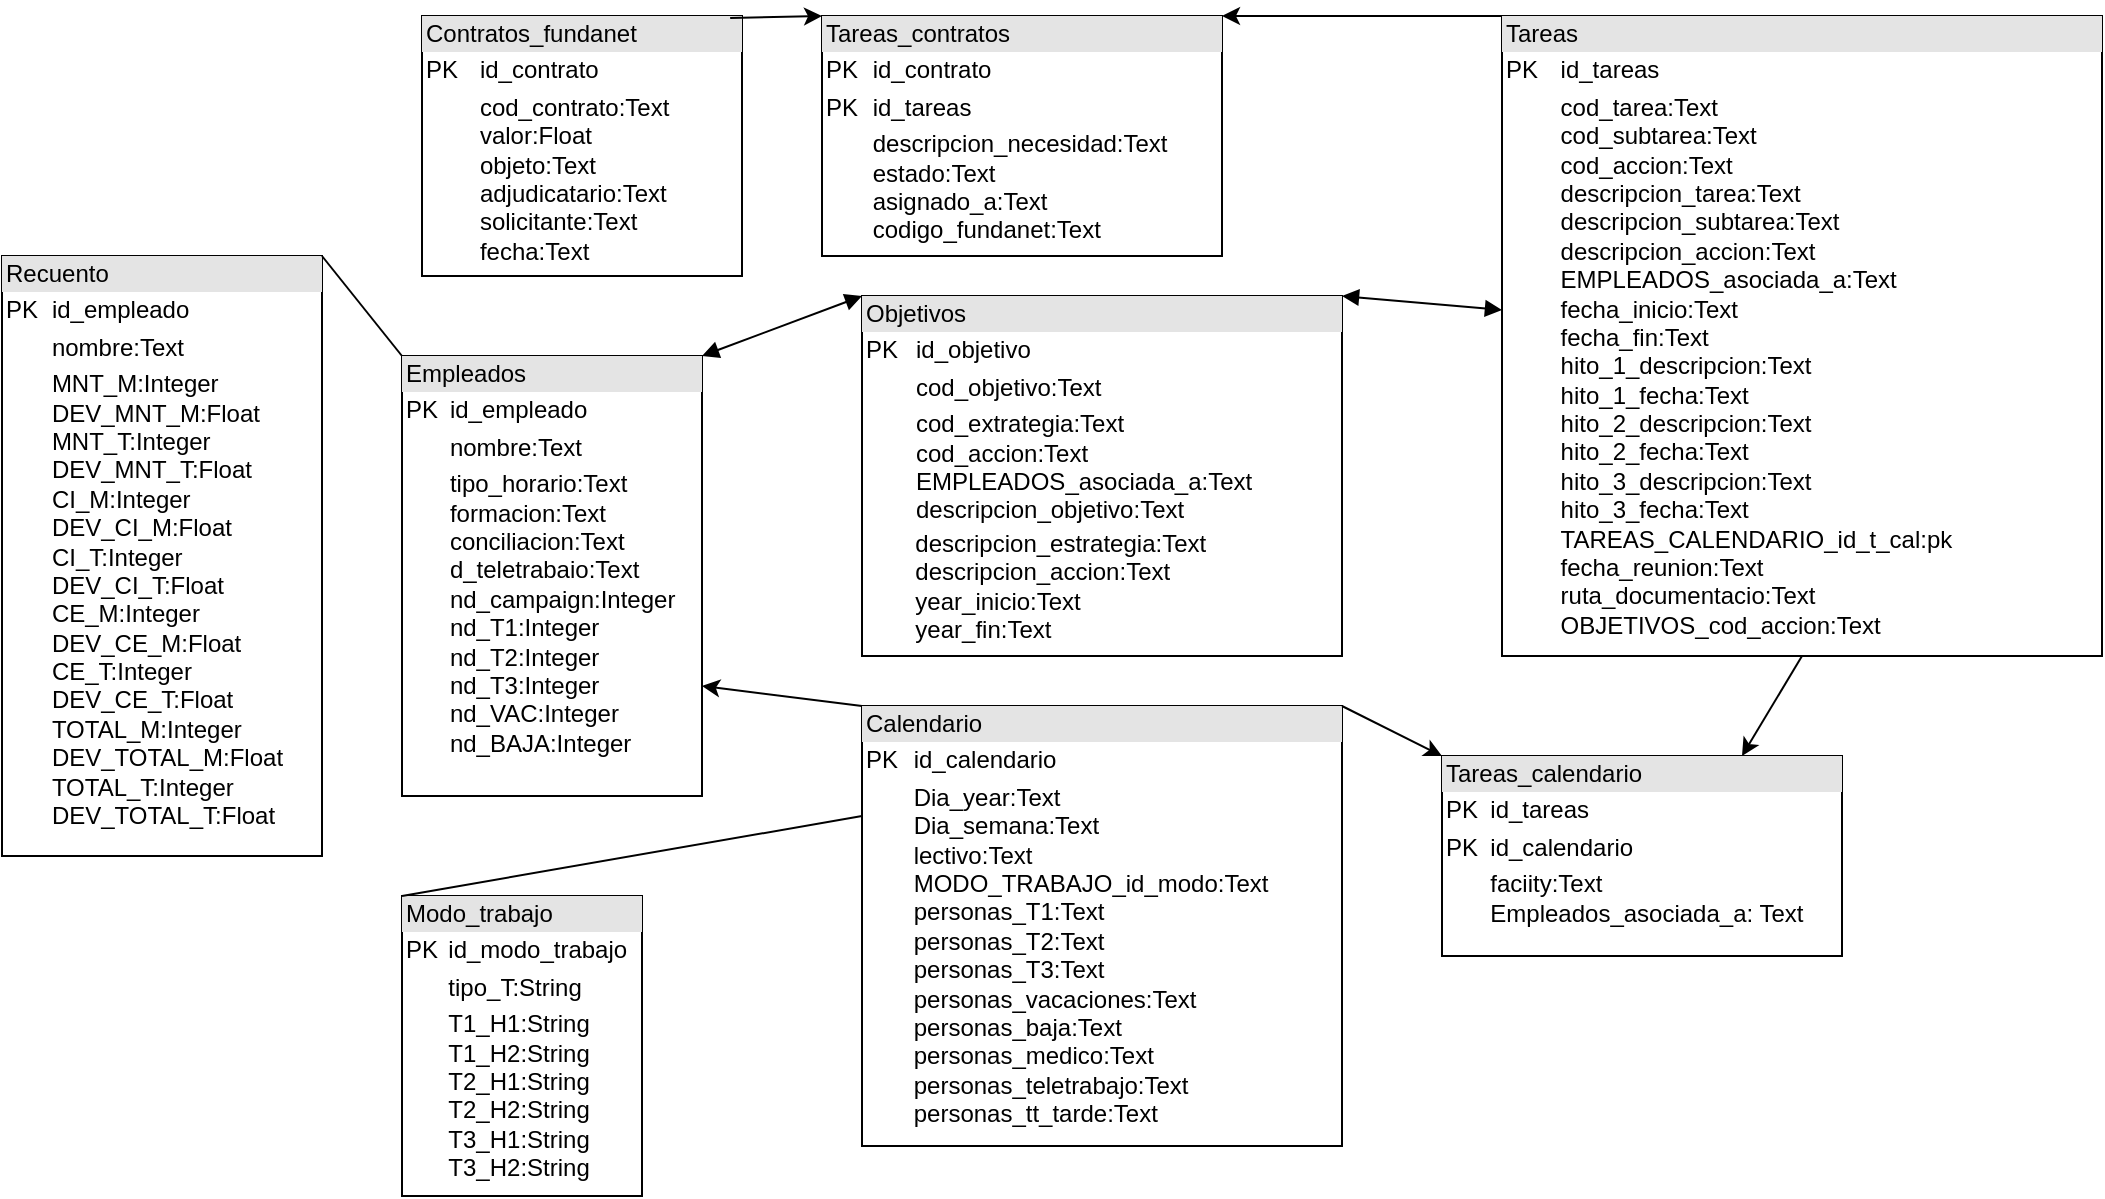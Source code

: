 <mxfile version="24.9.0">
  <diagram id="C5RBs43oDa-KdzZeNtuy" name="Page-1">
    <mxGraphModel dx="2261" dy="818" grid="1" gridSize="10" guides="1" tooltips="1" connect="1" arrows="1" fold="1" page="1" pageScale="1" pageWidth="827" pageHeight="1169" math="0" shadow="0">
      <root>
        <mxCell id="WIyWlLk6GJQsqaUBKTNV-0" />
        <mxCell id="WIyWlLk6GJQsqaUBKTNV-1" parent="WIyWlLk6GJQsqaUBKTNV-0" />
        <mxCell id="LEdJLnmrez61ZvDzVdh0-3" value="&lt;div style=&quot;box-sizing:border-box;width:100%;background:#e4e4e4;padding:2px;&quot;&gt;Objetivos&lt;/div&gt;&lt;table style=&quot;width:100%;font-size:1em;&quot; cellpadding=&quot;2&quot; cellspacing=&quot;0&quot;&gt;&lt;tbody&gt;&lt;tr&gt;&lt;td&gt;PK&lt;/td&gt;&lt;td&gt;id_objetivo&lt;/td&gt;&lt;/tr&gt;&lt;tr&gt;&lt;td&gt;&lt;br&gt;&lt;/td&gt;&lt;td&gt;cod_objetivo:Text&lt;/td&gt;&lt;/tr&gt;&lt;tr&gt;&lt;td&gt;&lt;/td&gt;&lt;td&gt;cod_extrategia:Text&lt;br&gt;cod_accion:Text&lt;br&gt;EMPLEADOS_asociada_a:Text&lt;br&gt;descripcion_objetivo:Text&lt;/td&gt;&lt;/tr&gt;&lt;/tbody&gt;&lt;/table&gt;&lt;span style=&quot;background-color: initial;&quot;&gt;&amp;nbsp; &amp;nbsp; &amp;nbsp; &amp;nbsp; descripcion_estrategia:Text&lt;/span&gt;&lt;div&gt;&lt;span style=&quot;white-space: pre;&quot;&gt;&#x9;&lt;/span&gt;descripcion_accion:Text&lt;/div&gt;&lt;div&gt;&lt;span style=&quot;white-space: pre;&quot;&gt;&#x9;&lt;/span&gt;year_inicio:Text&lt;/div&gt;&lt;div&gt;&amp;nbsp; &amp;nbsp; &amp;nbsp; &amp;nbsp; year_fin:Text&lt;/div&gt;&lt;div&gt;&lt;br&gt;&lt;div&gt;&lt;br&gt;&lt;/div&gt;&lt;/div&gt;" style="verticalAlign=top;align=left;overflow=fill;html=1;whiteSpace=wrap;" vertex="1" parent="WIyWlLk6GJQsqaUBKTNV-1">
          <mxGeometry x="-90" y="160" width="240" height="180" as="geometry" />
        </mxCell>
        <mxCell id="LEdJLnmrez61ZvDzVdh0-8" value="&lt;div style=&quot;box-sizing:border-box;width:100%;background:#e4e4e4;padding:2px;&quot;&gt;Empleados&lt;/div&gt;&lt;table style=&quot;width:100%;font-size:1em;&quot; cellpadding=&quot;2&quot; cellspacing=&quot;0&quot;&gt;&lt;tbody&gt;&lt;tr&gt;&lt;td&gt;PK&lt;/td&gt;&lt;td&gt;id_empleado&lt;/td&gt;&lt;/tr&gt;&lt;tr&gt;&lt;td&gt;&lt;br&gt;&lt;/td&gt;&lt;td&gt;nombre:Text&lt;/td&gt;&lt;/tr&gt;&lt;tr&gt;&lt;td&gt;&lt;/td&gt;&lt;td&gt;tipo_horario:Text&amp;nbsp;&lt;br&gt;formacion:Text&lt;br&gt;conciliacion:Text&lt;br&gt;d_teletrabaio:Text&lt;br&gt;nd_campaign:Integer&lt;br&gt;nd_T1:Integer&lt;br&gt;nd_T2:Integer&lt;br&gt;nd_T3:Integer&lt;br&gt;nd_VAC:Integer&lt;br&gt;nd_BAJA:Integer&lt;br&gt;&lt;br&gt;&lt;br&gt;&lt;/td&gt;&lt;/tr&gt;&lt;/tbody&gt;&lt;/table&gt;&lt;div&gt;&lt;div&gt;&lt;br&gt;&lt;/div&gt;&lt;/div&gt;" style="verticalAlign=top;align=left;overflow=fill;html=1;whiteSpace=wrap;" vertex="1" parent="WIyWlLk6GJQsqaUBKTNV-1">
          <mxGeometry x="-320" y="190" width="150" height="220" as="geometry" />
        </mxCell>
        <mxCell id="LEdJLnmrez61ZvDzVdh0-9" value="" style="endArrow=block;startArrow=block;endFill=1;startFill=1;html=1;rounded=0;exitX=1;exitY=0;exitDx=0;exitDy=0;entryX=0;entryY=0;entryDx=0;entryDy=0;" edge="1" parent="WIyWlLk6GJQsqaUBKTNV-1" source="LEdJLnmrez61ZvDzVdh0-8" target="LEdJLnmrez61ZvDzVdh0-3">
          <mxGeometry width="160" relative="1" as="geometry">
            <mxPoint x="330" y="340" as="sourcePoint" />
            <mxPoint x="490" y="340" as="targetPoint" />
          </mxGeometry>
        </mxCell>
        <mxCell id="LEdJLnmrez61ZvDzVdh0-12" value="&lt;div style=&quot;box-sizing:border-box;width:100%;background:#e4e4e4;padding:2px;&quot;&gt;Tareas_contratos&lt;/div&gt;&lt;table style=&quot;width:100%;font-size:1em;&quot; cellpadding=&quot;2&quot; cellspacing=&quot;0&quot;&gt;&lt;tbody&gt;&lt;tr&gt;&lt;td&gt;PK&lt;/td&gt;&lt;td&gt;id_contrato&lt;/td&gt;&lt;/tr&gt;&lt;tr&gt;&lt;td&gt;PK&lt;/td&gt;&lt;td&gt;id_tareas&lt;/td&gt;&lt;/tr&gt;&lt;tr&gt;&lt;td&gt;&lt;/td&gt;&lt;td&gt;descripcion_necesidad:Text&lt;br&gt;estado:Text&lt;br&gt;asignado_a:Text&lt;br&gt;codigo_fundanet:Text&lt;/td&gt;&lt;/tr&gt;&lt;/tbody&gt;&lt;/table&gt;&lt;br&gt;&lt;div&gt;&lt;div&gt;&lt;br&gt;&lt;/div&gt;&lt;/div&gt;" style="verticalAlign=top;align=left;overflow=fill;html=1;whiteSpace=wrap;" vertex="1" parent="WIyWlLk6GJQsqaUBKTNV-1">
          <mxGeometry x="-110" y="20" width="200" height="120" as="geometry" />
        </mxCell>
        <mxCell id="LEdJLnmrez61ZvDzVdh0-13" value="&lt;div style=&quot;box-sizing:border-box;width:100%;background:#e4e4e4;padding:2px;&quot;&gt;Contratos_fundanet&lt;/div&gt;&lt;table style=&quot;width:100%;font-size:1em;&quot; cellpadding=&quot;2&quot; cellspacing=&quot;0&quot;&gt;&lt;tbody&gt;&lt;tr&gt;&lt;td&gt;PK&lt;/td&gt;&lt;td&gt;id_contrato&lt;/td&gt;&lt;/tr&gt;&lt;tr&gt;&lt;td&gt;&lt;br&gt;&lt;/td&gt;&lt;td&gt;cod_contrato:Text&lt;br&gt;valor:Float&lt;br&gt;objeto:Text&lt;br&gt;adjudicatario:Text&lt;br&gt;solicitante:Text&lt;br&gt;fecha:Text&lt;/td&gt;&lt;/tr&gt;&lt;/tbody&gt;&lt;/table&gt;&lt;br&gt;&lt;div&gt;&lt;div&gt;&lt;br&gt;&lt;/div&gt;&lt;/div&gt;" style="verticalAlign=top;align=left;overflow=fill;html=1;whiteSpace=wrap;" vertex="1" parent="WIyWlLk6GJQsqaUBKTNV-1">
          <mxGeometry x="-310" y="20" width="160" height="130" as="geometry" />
        </mxCell>
        <mxCell id="LEdJLnmrez61ZvDzVdh0-14" value="&lt;div style=&quot;box-sizing:border-box;width:100%;background:#e4e4e4;padding:2px;&quot;&gt;Tareas&lt;/div&gt;&lt;table style=&quot;width:100%;font-size:1em;&quot; cellpadding=&quot;2&quot; cellspacing=&quot;0&quot;&gt;&lt;tbody&gt;&lt;tr&gt;&lt;td&gt;PK&lt;/td&gt;&lt;td&gt;id_tareas&lt;/td&gt;&lt;/tr&gt;&lt;tr&gt;&lt;td&gt;&lt;br&gt;&lt;/td&gt;&lt;td&gt;cod_tarea:Text&lt;br&gt;cod_subtarea:Text&lt;br&gt;cod_accion:Text&lt;br&gt;descripcion_tarea:Text&lt;br&gt;descripcion_subtarea:Text&lt;br&gt;descripcion_accion:Text&lt;br&gt;EMPLEADOS_asociada_a:Text&lt;br&gt;fecha_inicio:Text&lt;br&gt;fecha_fin:Text&lt;br&gt;hito_1_descripcion:Text&lt;br&gt;hito_1_fecha:Text&lt;br&gt;hito_2_descripcion:Text&lt;br&gt;hito_2_fecha:Text&lt;br&gt;hito_3_descripcion:Text&lt;br&gt;hito_3_fecha:Text&lt;br&gt;TAREAS_CALENDARIO_id_t_cal:pk&lt;br&gt;fecha_reunion:Text&lt;br&gt;ruta_documentacio:Text&lt;br&gt;OBJETIVOS_cod_accion:Text&lt;/td&gt;&lt;/tr&gt;&lt;/tbody&gt;&lt;/table&gt;&lt;div&gt;&lt;br&gt;&lt;div&gt;&lt;br&gt;&lt;/div&gt;&lt;/div&gt;" style="verticalAlign=top;align=left;overflow=fill;html=1;whiteSpace=wrap;" vertex="1" parent="WIyWlLk6GJQsqaUBKTNV-1">
          <mxGeometry x="230" y="20" width="300" height="320" as="geometry" />
        </mxCell>
        <mxCell id="LEdJLnmrez61ZvDzVdh0-20" value="" style="endArrow=block;startArrow=block;endFill=1;startFill=1;html=1;rounded=0;exitX=1;exitY=0;exitDx=0;exitDy=0;" edge="1" parent="WIyWlLk6GJQsqaUBKTNV-1" source="LEdJLnmrez61ZvDzVdh0-3" target="LEdJLnmrez61ZvDzVdh0-14">
          <mxGeometry width="160" relative="1" as="geometry">
            <mxPoint x="178" y="40" as="sourcePoint" />
            <mxPoint x="422" y="40" as="targetPoint" />
          </mxGeometry>
        </mxCell>
        <mxCell id="LEdJLnmrez61ZvDzVdh0-27" value="&lt;div style=&quot;box-sizing:border-box;width:100%;background:#e4e4e4;padding:2px;&quot;&gt;Calendario&lt;/div&gt;&lt;table style=&quot;width:100%;font-size:1em;&quot; cellpadding=&quot;2&quot; cellspacing=&quot;0&quot;&gt;&lt;tbody&gt;&lt;tr&gt;&lt;td&gt;PK&lt;/td&gt;&lt;td&gt;id_calendario&lt;/td&gt;&lt;/tr&gt;&lt;tr&gt;&lt;td&gt;&lt;br&gt;&lt;/td&gt;&lt;td&gt;Dia_year:Text&lt;br&gt;Dia_semana:Text&lt;br&gt;lectivo:Text&lt;br&gt;MODO_TRABAJO_id_modo:Text&lt;br&gt;personas_T1:Text&lt;br&gt;personas_T2:Text&lt;br&gt;personas_T3:Text&lt;br&gt;personas_vacaciones:Text&lt;br&gt;personas_baja:Text&lt;br&gt;personas_medico:Text&lt;br&gt;personas_teletrabajo:Text&lt;br&gt;personas_tt_tarde:Text&lt;/td&gt;&lt;/tr&gt;&lt;/tbody&gt;&lt;/table&gt;&lt;div&gt;&lt;div&gt;&lt;br&gt;&lt;/div&gt;&lt;/div&gt;" style="verticalAlign=top;align=left;overflow=fill;html=1;whiteSpace=wrap;" vertex="1" parent="WIyWlLk6GJQsqaUBKTNV-1">
          <mxGeometry x="-90" y="365" width="240" height="220" as="geometry" />
        </mxCell>
        <mxCell id="LEdJLnmrez61ZvDzVdh0-30" value="&lt;div style=&quot;box-sizing:border-box;width:100%;background:#e4e4e4;padding:2px;&quot;&gt;Recuento&lt;/div&gt;&lt;table style=&quot;width:100%;font-size:1em;&quot; cellpadding=&quot;2&quot; cellspacing=&quot;0&quot;&gt;&lt;tbody&gt;&lt;tr&gt;&lt;td&gt;PK&lt;/td&gt;&lt;td&gt;id_empleado&lt;/td&gt;&lt;/tr&gt;&lt;tr&gt;&lt;td&gt;&lt;br&gt;&lt;/td&gt;&lt;td&gt;nombre:Text&lt;/td&gt;&lt;/tr&gt;&lt;tr&gt;&lt;td&gt;&lt;/td&gt;&lt;td&gt;MNT_M:Integer&lt;br&gt;DEV_MNT_M:Float&lt;br&gt;MNT_T:Integer&lt;br&gt;DEV_MNT_T:Float&lt;br&gt;CI_M:Integer&lt;br&gt;DEV_CI_M:Float&lt;br&gt;CI_T:Integer&lt;br&gt;DEV_CI_T:Float&lt;br&gt;CE_M:Integer&lt;br&gt;DEV_CE_M:Float&lt;br&gt;CE_T:Integer&lt;br&gt;DEV_CE_T:Float&lt;br&gt;TOTAL_M:Integer&lt;br&gt;DEV_TOTAL_M:Float&lt;br&gt;TOTAL_T:Integer&lt;br&gt;DEV_TOTAL_T:Float&lt;br&gt;&lt;br&gt;&lt;br&gt;&lt;br&gt;&lt;/td&gt;&lt;/tr&gt;&lt;/tbody&gt;&lt;/table&gt;&lt;div&gt;&lt;div&gt;&lt;br&gt;&lt;/div&gt;&lt;/div&gt;" style="verticalAlign=top;align=left;overflow=fill;html=1;whiteSpace=wrap;" vertex="1" parent="WIyWlLk6GJQsqaUBKTNV-1">
          <mxGeometry x="-520" y="140" width="160" height="300" as="geometry" />
        </mxCell>
        <mxCell id="LEdJLnmrez61ZvDzVdh0-31" value="" style="endArrow=none;html=1;rounded=0;exitX=0;exitY=0;exitDx=0;exitDy=0;entryX=1;entryY=0;entryDx=0;entryDy=0;" edge="1" parent="WIyWlLk6GJQsqaUBKTNV-1" source="LEdJLnmrez61ZvDzVdh0-8" target="LEdJLnmrez61ZvDzVdh0-30">
          <mxGeometry width="50" height="50" relative="1" as="geometry">
            <mxPoint x="390" y="770" as="sourcePoint" />
            <mxPoint x="440" y="720" as="targetPoint" />
          </mxGeometry>
        </mxCell>
        <mxCell id="LEdJLnmrez61ZvDzVdh0-32" value="" style="endArrow=classic;html=1;rounded=0;exitX=0;exitY=0;exitDx=0;exitDy=0;entryX=1;entryY=0;entryDx=0;entryDy=0;" edge="1" parent="WIyWlLk6GJQsqaUBKTNV-1" source="LEdJLnmrez61ZvDzVdh0-14" target="LEdJLnmrez61ZvDzVdh0-12">
          <mxGeometry width="50" height="50" relative="1" as="geometry">
            <mxPoint x="390" y="370" as="sourcePoint" />
            <mxPoint x="440" y="320" as="targetPoint" />
          </mxGeometry>
        </mxCell>
        <mxCell id="LEdJLnmrez61ZvDzVdh0-33" value="" style="endArrow=classic;html=1;rounded=0;exitX=0.963;exitY=0.008;exitDx=0;exitDy=0;entryX=0;entryY=0;entryDx=0;entryDy=0;exitPerimeter=0;" edge="1" parent="WIyWlLk6GJQsqaUBKTNV-1" source="LEdJLnmrez61ZvDzVdh0-13" target="LEdJLnmrez61ZvDzVdh0-12">
          <mxGeometry width="50" height="50" relative="1" as="geometry">
            <mxPoint x="240" y="30" as="sourcePoint" />
            <mxPoint x="150" y="30" as="targetPoint" />
          </mxGeometry>
        </mxCell>
        <mxCell id="LEdJLnmrez61ZvDzVdh0-34" value="" style="endArrow=classic;html=1;rounded=0;exitX=0;exitY=0;exitDx=0;exitDy=0;entryX=1;entryY=0.75;entryDx=0;entryDy=0;" edge="1" parent="WIyWlLk6GJQsqaUBKTNV-1" source="LEdJLnmrez61ZvDzVdh0-27" target="LEdJLnmrez61ZvDzVdh0-8">
          <mxGeometry width="50" height="50" relative="1" as="geometry">
            <mxPoint x="250" y="40" as="sourcePoint" />
            <mxPoint x="160" y="40" as="targetPoint" />
          </mxGeometry>
        </mxCell>
        <mxCell id="LEdJLnmrez61ZvDzVdh0-35" value="&lt;div style=&quot;box-sizing:border-box;width:100%;background:#e4e4e4;padding:2px;&quot;&gt;Modo_trabajo&lt;/div&gt;&lt;table style=&quot;width:100%;font-size:1em;&quot; cellpadding=&quot;2&quot; cellspacing=&quot;0&quot;&gt;&lt;tbody&gt;&lt;tr&gt;&lt;td&gt;PK&lt;/td&gt;&lt;td&gt;id_modo_trabajo&lt;/td&gt;&lt;/tr&gt;&lt;tr&gt;&lt;td&gt;&lt;br&gt;&lt;/td&gt;&lt;td&gt;tipo_T:String&lt;/td&gt;&lt;/tr&gt;&lt;tr&gt;&lt;td&gt;&lt;/td&gt;&lt;td&gt;T1_H1:String&lt;br&gt;T1_H2:String&lt;br&gt;T2_H1:String&lt;br&gt;T2_H2:String&lt;br&gt;T3_H1:String&lt;br&gt;T3_H2:String&lt;br&gt;&lt;br&gt;&lt;br&gt;&lt;br&gt;&lt;/td&gt;&lt;/tr&gt;&lt;/tbody&gt;&lt;/table&gt;&lt;div&gt;&lt;div&gt;&lt;br&gt;&lt;/div&gt;&lt;/div&gt;" style="verticalAlign=top;align=left;overflow=fill;html=1;whiteSpace=wrap;" vertex="1" parent="WIyWlLk6GJQsqaUBKTNV-1">
          <mxGeometry x="-320" y="460" width="120" height="150" as="geometry" />
        </mxCell>
        <mxCell id="LEdJLnmrez61ZvDzVdh0-36" value="" style="endArrow=none;html=1;rounded=0;exitX=0;exitY=0;exitDx=0;exitDy=0;entryX=0;entryY=0.25;entryDx=0;entryDy=0;" edge="1" parent="WIyWlLk6GJQsqaUBKTNV-1" source="LEdJLnmrez61ZvDzVdh0-35" target="LEdJLnmrez61ZvDzVdh0-27">
          <mxGeometry width="50" height="50" relative="1" as="geometry">
            <mxPoint x="-220" y="270" as="sourcePoint" />
            <mxPoint x="-300" y="238" as="targetPoint" />
          </mxGeometry>
        </mxCell>
        <mxCell id="LEdJLnmrez61ZvDzVdh0-39" value="&lt;div style=&quot;box-sizing:border-box;width:100%;background:#e4e4e4;padding:2px;&quot;&gt;Tareas_calendario&lt;/div&gt;&lt;table style=&quot;width:100%;font-size:1em;&quot; cellpadding=&quot;2&quot; cellspacing=&quot;0&quot;&gt;&lt;tbody&gt;&lt;tr&gt;&lt;td&gt;PK&lt;/td&gt;&lt;td&gt;id_tareas&lt;/td&gt;&lt;/tr&gt;&lt;tr&gt;&lt;td&gt;PK&lt;/td&gt;&lt;td&gt;id_calendario&lt;/td&gt;&lt;/tr&gt;&lt;tr&gt;&lt;td&gt;&lt;/td&gt;&lt;td&gt;faciity:Text&lt;br&gt;Empleados_asociada_a: Text&lt;/td&gt;&lt;/tr&gt;&lt;/tbody&gt;&lt;/table&gt;&lt;br&gt;&lt;div&gt;&lt;div&gt;&lt;br&gt;&lt;/div&gt;&lt;/div&gt;" style="verticalAlign=top;align=left;overflow=fill;html=1;whiteSpace=wrap;" vertex="1" parent="WIyWlLk6GJQsqaUBKTNV-1">
          <mxGeometry x="200" y="390" width="200" height="100" as="geometry" />
        </mxCell>
        <mxCell id="LEdJLnmrez61ZvDzVdh0-40" value="" style="endArrow=classic;html=1;rounded=0;exitX=1;exitY=0;exitDx=0;exitDy=0;entryX=0;entryY=0;entryDx=0;entryDy=0;" edge="1" parent="WIyWlLk6GJQsqaUBKTNV-1" source="LEdJLnmrez61ZvDzVdh0-27" target="LEdJLnmrez61ZvDzVdh0-39">
          <mxGeometry width="50" height="50" relative="1" as="geometry">
            <mxPoint x="-80" y="375" as="sourcePoint" />
            <mxPoint x="-160" y="365" as="targetPoint" />
          </mxGeometry>
        </mxCell>
        <mxCell id="LEdJLnmrez61ZvDzVdh0-41" value="" style="endArrow=classic;html=1;rounded=0;exitX=0.5;exitY=1;exitDx=0;exitDy=0;entryX=0.75;entryY=0;entryDx=0;entryDy=0;" edge="1" parent="WIyWlLk6GJQsqaUBKTNV-1" source="LEdJLnmrez61ZvDzVdh0-14" target="LEdJLnmrez61ZvDzVdh0-39">
          <mxGeometry width="50" height="50" relative="1" as="geometry">
            <mxPoint x="90" y="375" as="sourcePoint" />
            <mxPoint x="400" y="380" as="targetPoint" />
          </mxGeometry>
        </mxCell>
      </root>
    </mxGraphModel>
  </diagram>
</mxfile>

